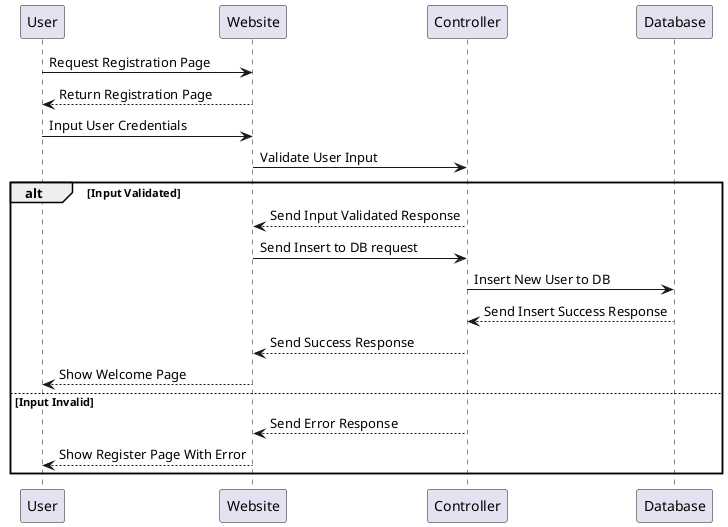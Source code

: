 @startuml
User -> Website: Request Registration Page
User <-- Website: Return Registration Page
User -> Website: Input User Credentials
Website -> Controller: Validate User Input
alt Input Validated
    Website <-- Controller: Send Input Validated Response
    Website -> Controller: Send Insert to DB request
    Controller -> Database: Insert New User to DB
    Controller <-- Database: Send Insert Success Response
    Website <-- Controller: Send Success Response
    User <-- Website: Show Welcome Page
    
else Input Invalid
    Website <-- Controller: Send Error Response
    User <-- Website: Show Register Page With Error
end

@enduml